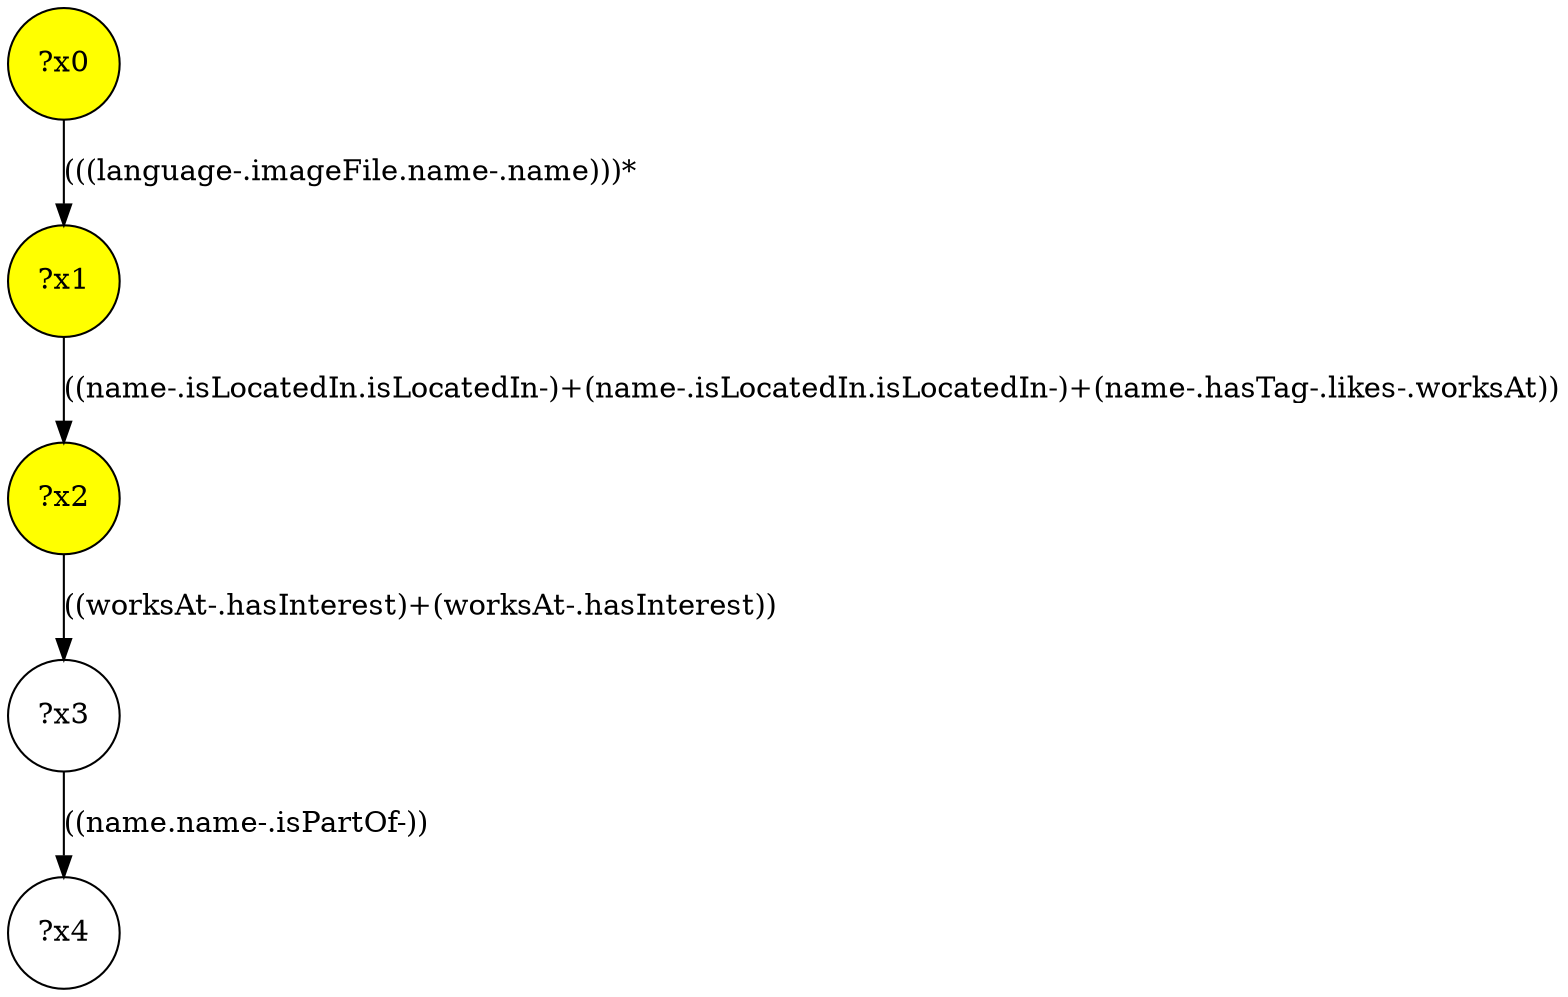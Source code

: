digraph g {
	x0 [fillcolor="yellow", style="filled," shape=circle, label="?x0"];
	x1 [fillcolor="yellow", style="filled," shape=circle, label="?x1"];
	x2 [fillcolor="yellow", style="filled," shape=circle, label="?x2"];
	x0 -> x1 [label="(((language-.imageFile.name-.name)))*"];
	x1 -> x2 [label="((name-.isLocatedIn.isLocatedIn-)+(name-.isLocatedIn.isLocatedIn-)+(name-.hasTag-.likes-.worksAt))"];
	x3 [shape=circle, label="?x3"];
	x2 -> x3 [label="((worksAt-.hasInterest)+(worksAt-.hasInterest))"];
	x4 [shape=circle, label="?x4"];
	x3 -> x4 [label="((name.name-.isPartOf-))"];
}
